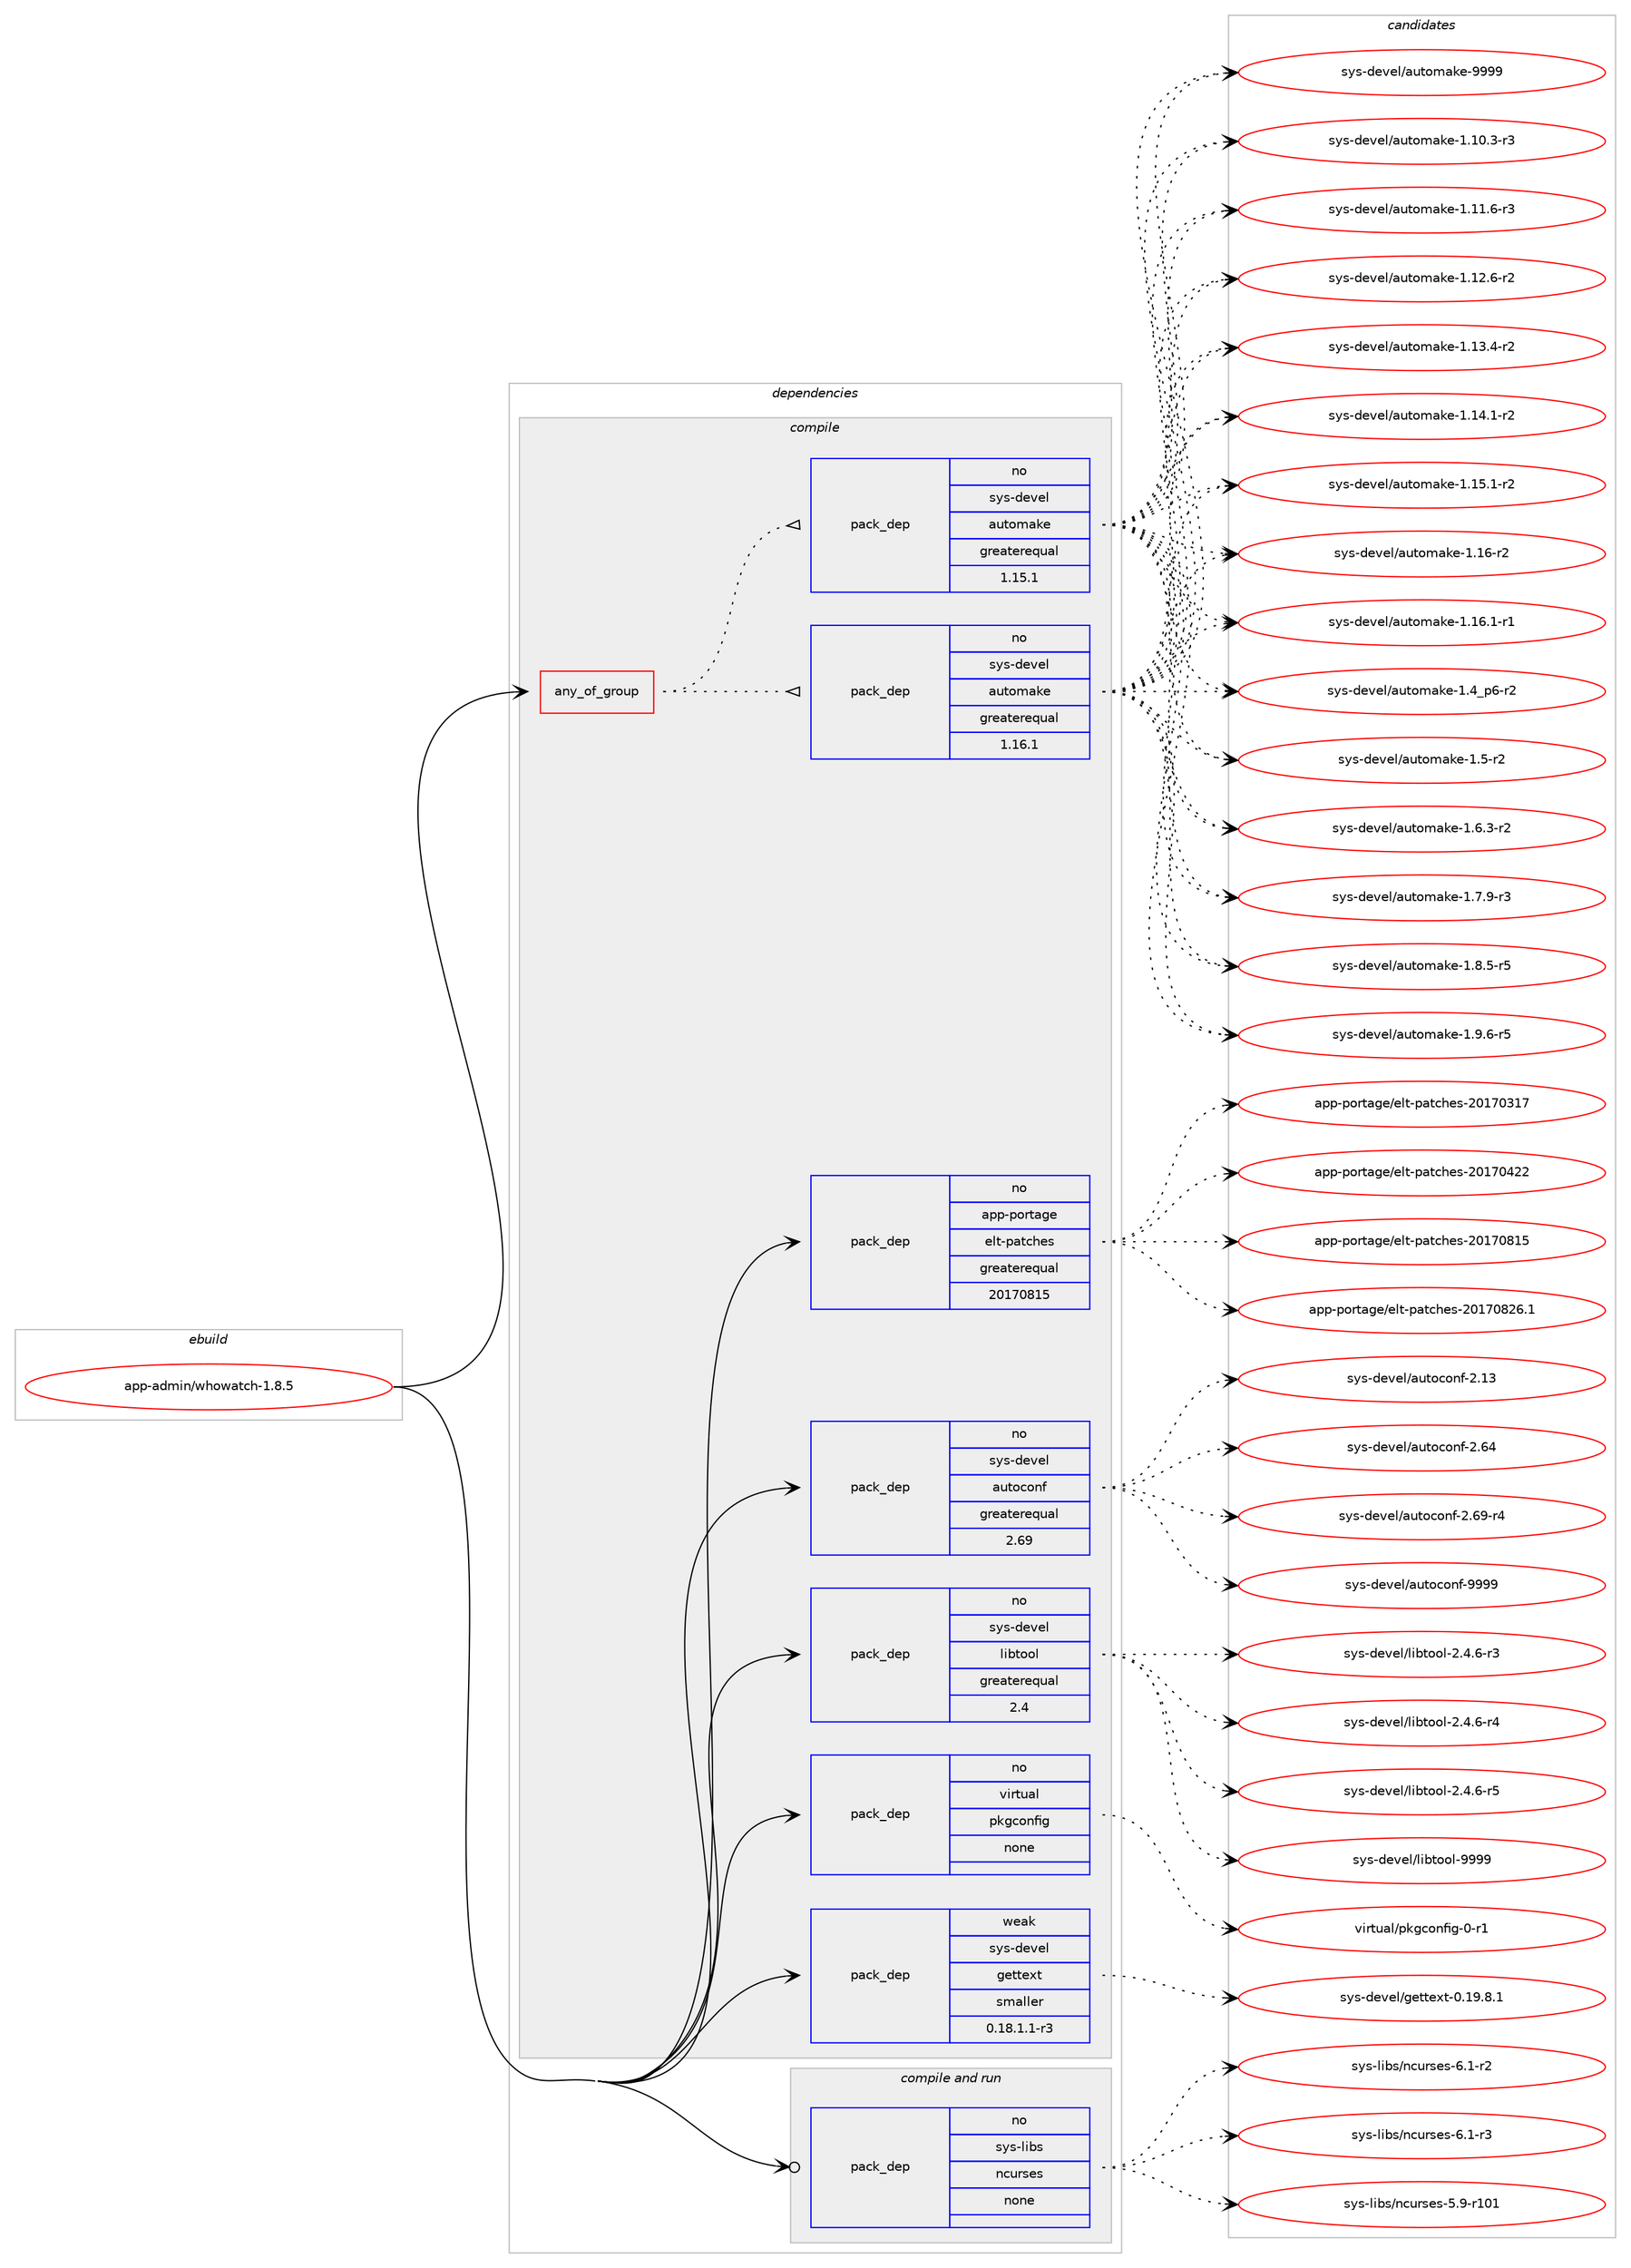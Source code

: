 digraph prolog {

# *************
# Graph options
# *************

newrank=true;
concentrate=true;
compound=true;
graph [rankdir=LR,fontname=Helvetica,fontsize=10,ranksep=1.5];#, ranksep=2.5, nodesep=0.2];
edge  [arrowhead=vee];
node  [fontname=Helvetica,fontsize=10];

# **********
# The ebuild
# **********

subgraph cluster_leftcol {
color=gray;
rank=same;
label=<<i>ebuild</i>>;
id [label="app-admin/whowatch-1.8.5", color=red, width=4, href="../app-admin/whowatch-1.8.5.svg"];
}

# ****************
# The dependencies
# ****************

subgraph cluster_midcol {
color=gray;
label=<<i>dependencies</i>>;
subgraph cluster_compile {
fillcolor="#eeeeee";
style=filled;
label=<<i>compile</i>>;
subgraph any81 {
dependency3543 [label=<<TABLE BORDER="0" CELLBORDER="1" CELLSPACING="0" CELLPADDING="4"><TR><TD CELLPADDING="10">any_of_group</TD></TR></TABLE>>, shape=none, color=red];subgraph pack2535 {
dependency3544 [label=<<TABLE BORDER="0" CELLBORDER="1" CELLSPACING="0" CELLPADDING="4" WIDTH="220"><TR><TD ROWSPAN="6" CELLPADDING="30">pack_dep</TD></TR><TR><TD WIDTH="110">no</TD></TR><TR><TD>sys-devel</TD></TR><TR><TD>automake</TD></TR><TR><TD>greaterequal</TD></TR><TR><TD>1.16.1</TD></TR></TABLE>>, shape=none, color=blue];
}
dependency3543:e -> dependency3544:w [weight=20,style="dotted",arrowhead="oinv"];
subgraph pack2536 {
dependency3545 [label=<<TABLE BORDER="0" CELLBORDER="1" CELLSPACING="0" CELLPADDING="4" WIDTH="220"><TR><TD ROWSPAN="6" CELLPADDING="30">pack_dep</TD></TR><TR><TD WIDTH="110">no</TD></TR><TR><TD>sys-devel</TD></TR><TR><TD>automake</TD></TR><TR><TD>greaterequal</TD></TR><TR><TD>1.15.1</TD></TR></TABLE>>, shape=none, color=blue];
}
dependency3543:e -> dependency3545:w [weight=20,style="dotted",arrowhead="oinv"];
}
id:e -> dependency3543:w [weight=20,style="solid",arrowhead="vee"];
subgraph pack2537 {
dependency3546 [label=<<TABLE BORDER="0" CELLBORDER="1" CELLSPACING="0" CELLPADDING="4" WIDTH="220"><TR><TD ROWSPAN="6" CELLPADDING="30">pack_dep</TD></TR><TR><TD WIDTH="110">no</TD></TR><TR><TD>app-portage</TD></TR><TR><TD>elt-patches</TD></TR><TR><TD>greaterequal</TD></TR><TR><TD>20170815</TD></TR></TABLE>>, shape=none, color=blue];
}
id:e -> dependency3546:w [weight=20,style="solid",arrowhead="vee"];
subgraph pack2538 {
dependency3547 [label=<<TABLE BORDER="0" CELLBORDER="1" CELLSPACING="0" CELLPADDING="4" WIDTH="220"><TR><TD ROWSPAN="6" CELLPADDING="30">pack_dep</TD></TR><TR><TD WIDTH="110">no</TD></TR><TR><TD>sys-devel</TD></TR><TR><TD>autoconf</TD></TR><TR><TD>greaterequal</TD></TR><TR><TD>2.69</TD></TR></TABLE>>, shape=none, color=blue];
}
id:e -> dependency3547:w [weight=20,style="solid",arrowhead="vee"];
subgraph pack2539 {
dependency3548 [label=<<TABLE BORDER="0" CELLBORDER="1" CELLSPACING="0" CELLPADDING="4" WIDTH="220"><TR><TD ROWSPAN="6" CELLPADDING="30">pack_dep</TD></TR><TR><TD WIDTH="110">no</TD></TR><TR><TD>sys-devel</TD></TR><TR><TD>libtool</TD></TR><TR><TD>greaterequal</TD></TR><TR><TD>2.4</TD></TR></TABLE>>, shape=none, color=blue];
}
id:e -> dependency3548:w [weight=20,style="solid",arrowhead="vee"];
subgraph pack2540 {
dependency3549 [label=<<TABLE BORDER="0" CELLBORDER="1" CELLSPACING="0" CELLPADDING="4" WIDTH="220"><TR><TD ROWSPAN="6" CELLPADDING="30">pack_dep</TD></TR><TR><TD WIDTH="110">no</TD></TR><TR><TD>virtual</TD></TR><TR><TD>pkgconfig</TD></TR><TR><TD>none</TD></TR><TR><TD></TD></TR></TABLE>>, shape=none, color=blue];
}
id:e -> dependency3549:w [weight=20,style="solid",arrowhead="vee"];
subgraph pack2541 {
dependency3550 [label=<<TABLE BORDER="0" CELLBORDER="1" CELLSPACING="0" CELLPADDING="4" WIDTH="220"><TR><TD ROWSPAN="6" CELLPADDING="30">pack_dep</TD></TR><TR><TD WIDTH="110">weak</TD></TR><TR><TD>sys-devel</TD></TR><TR><TD>gettext</TD></TR><TR><TD>smaller</TD></TR><TR><TD>0.18.1.1-r3</TD></TR></TABLE>>, shape=none, color=blue];
}
id:e -> dependency3550:w [weight=20,style="solid",arrowhead="vee"];
}
subgraph cluster_compileandrun {
fillcolor="#eeeeee";
style=filled;
label=<<i>compile and run</i>>;
subgraph pack2542 {
dependency3551 [label=<<TABLE BORDER="0" CELLBORDER="1" CELLSPACING="0" CELLPADDING="4" WIDTH="220"><TR><TD ROWSPAN="6" CELLPADDING="30">pack_dep</TD></TR><TR><TD WIDTH="110">no</TD></TR><TR><TD>sys-libs</TD></TR><TR><TD>ncurses</TD></TR><TR><TD>none</TD></TR><TR><TD></TD></TR></TABLE>>, shape=none, color=blue];
}
id:e -> dependency3551:w [weight=20,style="solid",arrowhead="odotvee"];
}
subgraph cluster_run {
fillcolor="#eeeeee";
style=filled;
label=<<i>run</i>>;
}
}

# **************
# The candidates
# **************

subgraph cluster_choices {
rank=same;
color=gray;
label=<<i>candidates</i>>;

subgraph choice2535 {
color=black;
nodesep=1;
choice11512111545100101118101108479711711611110997107101454946494846514511451 [label="sys-devel/automake-1.10.3-r3", color=red, width=4,href="../sys-devel/automake-1.10.3-r3.svg"];
choice11512111545100101118101108479711711611110997107101454946494946544511451 [label="sys-devel/automake-1.11.6-r3", color=red, width=4,href="../sys-devel/automake-1.11.6-r3.svg"];
choice11512111545100101118101108479711711611110997107101454946495046544511450 [label="sys-devel/automake-1.12.6-r2", color=red, width=4,href="../sys-devel/automake-1.12.6-r2.svg"];
choice11512111545100101118101108479711711611110997107101454946495146524511450 [label="sys-devel/automake-1.13.4-r2", color=red, width=4,href="../sys-devel/automake-1.13.4-r2.svg"];
choice11512111545100101118101108479711711611110997107101454946495246494511450 [label="sys-devel/automake-1.14.1-r2", color=red, width=4,href="../sys-devel/automake-1.14.1-r2.svg"];
choice11512111545100101118101108479711711611110997107101454946495346494511450 [label="sys-devel/automake-1.15.1-r2", color=red, width=4,href="../sys-devel/automake-1.15.1-r2.svg"];
choice1151211154510010111810110847971171161111099710710145494649544511450 [label="sys-devel/automake-1.16-r2", color=red, width=4,href="../sys-devel/automake-1.16-r2.svg"];
choice11512111545100101118101108479711711611110997107101454946495446494511449 [label="sys-devel/automake-1.16.1-r1", color=red, width=4,href="../sys-devel/automake-1.16.1-r1.svg"];
choice115121115451001011181011084797117116111109971071014549465295112544511450 [label="sys-devel/automake-1.4_p6-r2", color=red, width=4,href="../sys-devel/automake-1.4_p6-r2.svg"];
choice11512111545100101118101108479711711611110997107101454946534511450 [label="sys-devel/automake-1.5-r2", color=red, width=4,href="../sys-devel/automake-1.5-r2.svg"];
choice115121115451001011181011084797117116111109971071014549465446514511450 [label="sys-devel/automake-1.6.3-r2", color=red, width=4,href="../sys-devel/automake-1.6.3-r2.svg"];
choice115121115451001011181011084797117116111109971071014549465546574511451 [label="sys-devel/automake-1.7.9-r3", color=red, width=4,href="../sys-devel/automake-1.7.9-r3.svg"];
choice115121115451001011181011084797117116111109971071014549465646534511453 [label="sys-devel/automake-1.8.5-r5", color=red, width=4,href="../sys-devel/automake-1.8.5-r5.svg"];
choice115121115451001011181011084797117116111109971071014549465746544511453 [label="sys-devel/automake-1.9.6-r5", color=red, width=4,href="../sys-devel/automake-1.9.6-r5.svg"];
choice115121115451001011181011084797117116111109971071014557575757 [label="sys-devel/automake-9999", color=red, width=4,href="../sys-devel/automake-9999.svg"];
dependency3544:e -> choice11512111545100101118101108479711711611110997107101454946494846514511451:w [style=dotted,weight="100"];
dependency3544:e -> choice11512111545100101118101108479711711611110997107101454946494946544511451:w [style=dotted,weight="100"];
dependency3544:e -> choice11512111545100101118101108479711711611110997107101454946495046544511450:w [style=dotted,weight="100"];
dependency3544:e -> choice11512111545100101118101108479711711611110997107101454946495146524511450:w [style=dotted,weight="100"];
dependency3544:e -> choice11512111545100101118101108479711711611110997107101454946495246494511450:w [style=dotted,weight="100"];
dependency3544:e -> choice11512111545100101118101108479711711611110997107101454946495346494511450:w [style=dotted,weight="100"];
dependency3544:e -> choice1151211154510010111810110847971171161111099710710145494649544511450:w [style=dotted,weight="100"];
dependency3544:e -> choice11512111545100101118101108479711711611110997107101454946495446494511449:w [style=dotted,weight="100"];
dependency3544:e -> choice115121115451001011181011084797117116111109971071014549465295112544511450:w [style=dotted,weight="100"];
dependency3544:e -> choice11512111545100101118101108479711711611110997107101454946534511450:w [style=dotted,weight="100"];
dependency3544:e -> choice115121115451001011181011084797117116111109971071014549465446514511450:w [style=dotted,weight="100"];
dependency3544:e -> choice115121115451001011181011084797117116111109971071014549465546574511451:w [style=dotted,weight="100"];
dependency3544:e -> choice115121115451001011181011084797117116111109971071014549465646534511453:w [style=dotted,weight="100"];
dependency3544:e -> choice115121115451001011181011084797117116111109971071014549465746544511453:w [style=dotted,weight="100"];
dependency3544:e -> choice115121115451001011181011084797117116111109971071014557575757:w [style=dotted,weight="100"];
}
subgraph choice2536 {
color=black;
nodesep=1;
choice11512111545100101118101108479711711611110997107101454946494846514511451 [label="sys-devel/automake-1.10.3-r3", color=red, width=4,href="../sys-devel/automake-1.10.3-r3.svg"];
choice11512111545100101118101108479711711611110997107101454946494946544511451 [label="sys-devel/automake-1.11.6-r3", color=red, width=4,href="../sys-devel/automake-1.11.6-r3.svg"];
choice11512111545100101118101108479711711611110997107101454946495046544511450 [label="sys-devel/automake-1.12.6-r2", color=red, width=4,href="../sys-devel/automake-1.12.6-r2.svg"];
choice11512111545100101118101108479711711611110997107101454946495146524511450 [label="sys-devel/automake-1.13.4-r2", color=red, width=4,href="../sys-devel/automake-1.13.4-r2.svg"];
choice11512111545100101118101108479711711611110997107101454946495246494511450 [label="sys-devel/automake-1.14.1-r2", color=red, width=4,href="../sys-devel/automake-1.14.1-r2.svg"];
choice11512111545100101118101108479711711611110997107101454946495346494511450 [label="sys-devel/automake-1.15.1-r2", color=red, width=4,href="../sys-devel/automake-1.15.1-r2.svg"];
choice1151211154510010111810110847971171161111099710710145494649544511450 [label="sys-devel/automake-1.16-r2", color=red, width=4,href="../sys-devel/automake-1.16-r2.svg"];
choice11512111545100101118101108479711711611110997107101454946495446494511449 [label="sys-devel/automake-1.16.1-r1", color=red, width=4,href="../sys-devel/automake-1.16.1-r1.svg"];
choice115121115451001011181011084797117116111109971071014549465295112544511450 [label="sys-devel/automake-1.4_p6-r2", color=red, width=4,href="../sys-devel/automake-1.4_p6-r2.svg"];
choice11512111545100101118101108479711711611110997107101454946534511450 [label="sys-devel/automake-1.5-r2", color=red, width=4,href="../sys-devel/automake-1.5-r2.svg"];
choice115121115451001011181011084797117116111109971071014549465446514511450 [label="sys-devel/automake-1.6.3-r2", color=red, width=4,href="../sys-devel/automake-1.6.3-r2.svg"];
choice115121115451001011181011084797117116111109971071014549465546574511451 [label="sys-devel/automake-1.7.9-r3", color=red, width=4,href="../sys-devel/automake-1.7.9-r3.svg"];
choice115121115451001011181011084797117116111109971071014549465646534511453 [label="sys-devel/automake-1.8.5-r5", color=red, width=4,href="../sys-devel/automake-1.8.5-r5.svg"];
choice115121115451001011181011084797117116111109971071014549465746544511453 [label="sys-devel/automake-1.9.6-r5", color=red, width=4,href="../sys-devel/automake-1.9.6-r5.svg"];
choice115121115451001011181011084797117116111109971071014557575757 [label="sys-devel/automake-9999", color=red, width=4,href="../sys-devel/automake-9999.svg"];
dependency3545:e -> choice11512111545100101118101108479711711611110997107101454946494846514511451:w [style=dotted,weight="100"];
dependency3545:e -> choice11512111545100101118101108479711711611110997107101454946494946544511451:w [style=dotted,weight="100"];
dependency3545:e -> choice11512111545100101118101108479711711611110997107101454946495046544511450:w [style=dotted,weight="100"];
dependency3545:e -> choice11512111545100101118101108479711711611110997107101454946495146524511450:w [style=dotted,weight="100"];
dependency3545:e -> choice11512111545100101118101108479711711611110997107101454946495246494511450:w [style=dotted,weight="100"];
dependency3545:e -> choice11512111545100101118101108479711711611110997107101454946495346494511450:w [style=dotted,weight="100"];
dependency3545:e -> choice1151211154510010111810110847971171161111099710710145494649544511450:w [style=dotted,weight="100"];
dependency3545:e -> choice11512111545100101118101108479711711611110997107101454946495446494511449:w [style=dotted,weight="100"];
dependency3545:e -> choice115121115451001011181011084797117116111109971071014549465295112544511450:w [style=dotted,weight="100"];
dependency3545:e -> choice11512111545100101118101108479711711611110997107101454946534511450:w [style=dotted,weight="100"];
dependency3545:e -> choice115121115451001011181011084797117116111109971071014549465446514511450:w [style=dotted,weight="100"];
dependency3545:e -> choice115121115451001011181011084797117116111109971071014549465546574511451:w [style=dotted,weight="100"];
dependency3545:e -> choice115121115451001011181011084797117116111109971071014549465646534511453:w [style=dotted,weight="100"];
dependency3545:e -> choice115121115451001011181011084797117116111109971071014549465746544511453:w [style=dotted,weight="100"];
dependency3545:e -> choice115121115451001011181011084797117116111109971071014557575757:w [style=dotted,weight="100"];
}
subgraph choice2537 {
color=black;
nodesep=1;
choice97112112451121111141169710310147101108116451129711699104101115455048495548514955 [label="app-portage/elt-patches-20170317", color=red, width=4,href="../app-portage/elt-patches-20170317.svg"];
choice97112112451121111141169710310147101108116451129711699104101115455048495548525050 [label="app-portage/elt-patches-20170422", color=red, width=4,href="../app-portage/elt-patches-20170422.svg"];
choice97112112451121111141169710310147101108116451129711699104101115455048495548564953 [label="app-portage/elt-patches-20170815", color=red, width=4,href="../app-portage/elt-patches-20170815.svg"];
choice971121124511211111411697103101471011081164511297116991041011154550484955485650544649 [label="app-portage/elt-patches-20170826.1", color=red, width=4,href="../app-portage/elt-patches-20170826.1.svg"];
dependency3546:e -> choice97112112451121111141169710310147101108116451129711699104101115455048495548514955:w [style=dotted,weight="100"];
dependency3546:e -> choice97112112451121111141169710310147101108116451129711699104101115455048495548525050:w [style=dotted,weight="100"];
dependency3546:e -> choice97112112451121111141169710310147101108116451129711699104101115455048495548564953:w [style=dotted,weight="100"];
dependency3546:e -> choice971121124511211111411697103101471011081164511297116991041011154550484955485650544649:w [style=dotted,weight="100"];
}
subgraph choice2538 {
color=black;
nodesep=1;
choice115121115451001011181011084797117116111991111101024550464951 [label="sys-devel/autoconf-2.13", color=red, width=4,href="../sys-devel/autoconf-2.13.svg"];
choice115121115451001011181011084797117116111991111101024550465452 [label="sys-devel/autoconf-2.64", color=red, width=4,href="../sys-devel/autoconf-2.64.svg"];
choice1151211154510010111810110847971171161119911111010245504654574511452 [label="sys-devel/autoconf-2.69-r4", color=red, width=4,href="../sys-devel/autoconf-2.69-r4.svg"];
choice115121115451001011181011084797117116111991111101024557575757 [label="sys-devel/autoconf-9999", color=red, width=4,href="../sys-devel/autoconf-9999.svg"];
dependency3547:e -> choice115121115451001011181011084797117116111991111101024550464951:w [style=dotted,weight="100"];
dependency3547:e -> choice115121115451001011181011084797117116111991111101024550465452:w [style=dotted,weight="100"];
dependency3547:e -> choice1151211154510010111810110847971171161119911111010245504654574511452:w [style=dotted,weight="100"];
dependency3547:e -> choice115121115451001011181011084797117116111991111101024557575757:w [style=dotted,weight="100"];
}
subgraph choice2539 {
color=black;
nodesep=1;
choice1151211154510010111810110847108105981161111111084550465246544511451 [label="sys-devel/libtool-2.4.6-r3", color=red, width=4,href="../sys-devel/libtool-2.4.6-r3.svg"];
choice1151211154510010111810110847108105981161111111084550465246544511452 [label="sys-devel/libtool-2.4.6-r4", color=red, width=4,href="../sys-devel/libtool-2.4.6-r4.svg"];
choice1151211154510010111810110847108105981161111111084550465246544511453 [label="sys-devel/libtool-2.4.6-r5", color=red, width=4,href="../sys-devel/libtool-2.4.6-r5.svg"];
choice1151211154510010111810110847108105981161111111084557575757 [label="sys-devel/libtool-9999", color=red, width=4,href="../sys-devel/libtool-9999.svg"];
dependency3548:e -> choice1151211154510010111810110847108105981161111111084550465246544511451:w [style=dotted,weight="100"];
dependency3548:e -> choice1151211154510010111810110847108105981161111111084550465246544511452:w [style=dotted,weight="100"];
dependency3548:e -> choice1151211154510010111810110847108105981161111111084550465246544511453:w [style=dotted,weight="100"];
dependency3548:e -> choice1151211154510010111810110847108105981161111111084557575757:w [style=dotted,weight="100"];
}
subgraph choice2540 {
color=black;
nodesep=1;
choice11810511411611797108471121071039911111010210510345484511449 [label="virtual/pkgconfig-0-r1", color=red, width=4,href="../virtual/pkgconfig-0-r1.svg"];
dependency3549:e -> choice11810511411611797108471121071039911111010210510345484511449:w [style=dotted,weight="100"];
}
subgraph choice2541 {
color=black;
nodesep=1;
choice1151211154510010111810110847103101116116101120116454846495746564649 [label="sys-devel/gettext-0.19.8.1", color=red, width=4,href="../sys-devel/gettext-0.19.8.1.svg"];
dependency3550:e -> choice1151211154510010111810110847103101116116101120116454846495746564649:w [style=dotted,weight="100"];
}
subgraph choice2542 {
color=black;
nodesep=1;
choice115121115451081059811547110991171141151011154553465745114494849 [label="sys-libs/ncurses-5.9-r101", color=red, width=4,href="../sys-libs/ncurses-5.9-r101.svg"];
choice11512111545108105981154711099117114115101115455446494511450 [label="sys-libs/ncurses-6.1-r2", color=red, width=4,href="../sys-libs/ncurses-6.1-r2.svg"];
choice11512111545108105981154711099117114115101115455446494511451 [label="sys-libs/ncurses-6.1-r3", color=red, width=4,href="../sys-libs/ncurses-6.1-r3.svg"];
dependency3551:e -> choice115121115451081059811547110991171141151011154553465745114494849:w [style=dotted,weight="100"];
dependency3551:e -> choice11512111545108105981154711099117114115101115455446494511450:w [style=dotted,weight="100"];
dependency3551:e -> choice11512111545108105981154711099117114115101115455446494511451:w [style=dotted,weight="100"];
}
}

}
